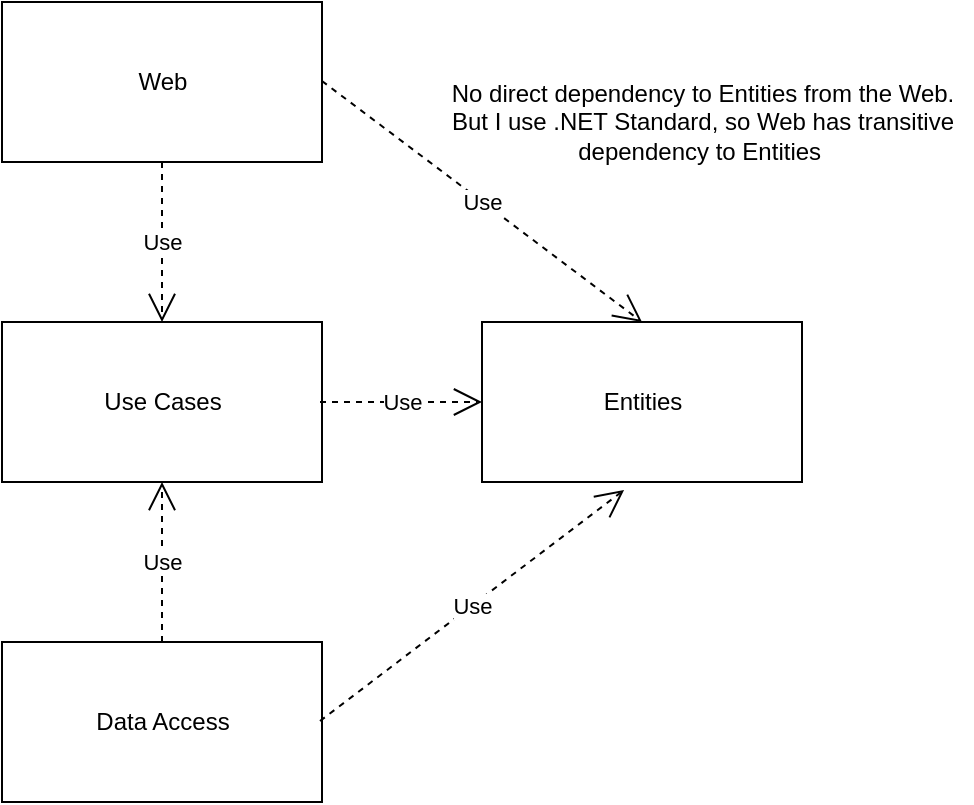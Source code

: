 <mxfile version="13.8.0" type="device"><diagram id="_xklGc8bO1zuv4Z3qbJm" name="Page-1"><mxGraphModel dx="1102" dy="557" grid="1" gridSize="10" guides="1" tooltips="1" connect="1" arrows="1" fold="1" page="1" pageScale="1" pageWidth="827" pageHeight="1169" math="0" shadow="0"><root><mxCell id="0"/><mxCell id="1" parent="0"/><mxCell id="y2Xs5skklmG0iSiq3tvn-1" value="Web" style="html=1;" parent="1" vertex="1"><mxGeometry x="200" y="40" width="160" height="80" as="geometry"/></mxCell><mxCell id="y2Xs5skklmG0iSiq3tvn-2" value="Use Cases" style="html=1;" parent="1" vertex="1"><mxGeometry x="200" y="200" width="160" height="80" as="geometry"/></mxCell><mxCell id="y2Xs5skklmG0iSiq3tvn-3" value="Data Access" style="html=1;" parent="1" vertex="1"><mxGeometry x="200" y="360" width="160" height="80" as="geometry"/></mxCell><mxCell id="y2Xs5skklmG0iSiq3tvn-4" value="Entities" style="html=1;" parent="1" vertex="1"><mxGeometry x="440" y="200" width="160" height="80" as="geometry"/></mxCell><mxCell id="y2Xs5skklmG0iSiq3tvn-5" value="Use" style="endArrow=open;endSize=12;dashed=1;html=1;exitX=0.5;exitY=1;exitDx=0;exitDy=0;entryX=0.5;entryY=0;entryDx=0;entryDy=0;" parent="1" source="y2Xs5skklmG0iSiq3tvn-1" target="y2Xs5skklmG0iSiq3tvn-2" edge="1"><mxGeometry width="160" relative="1" as="geometry"><mxPoint x="430" y="80" as="sourcePoint"/><mxPoint x="590" y="80" as="targetPoint"/></mxGeometry></mxCell><mxCell id="y2Xs5skklmG0iSiq3tvn-6" value="Use" style="endArrow=open;endSize=12;dashed=1;html=1;exitX=0.5;exitY=0;exitDx=0;exitDy=0;entryX=0.5;entryY=1;entryDx=0;entryDy=0;" parent="1" edge="1" target="y2Xs5skklmG0iSiq3tvn-2" source="y2Xs5skklmG0iSiq3tvn-3"><mxGeometry width="160" relative="1" as="geometry"><mxPoint x="100" y="290" as="sourcePoint"/><mxPoint x="100" y="370" as="targetPoint"/></mxGeometry></mxCell><mxCell id="y2Xs5skklmG0iSiq3tvn-7" value="Use" style="endArrow=open;endSize=12;dashed=1;html=1;exitX=0.5;exitY=1;exitDx=0;exitDy=0;entryX=0;entryY=0.5;entryDx=0;entryDy=0;" parent="1" target="y2Xs5skklmG0iSiq3tvn-4" edge="1"><mxGeometry width="160" relative="1" as="geometry"><mxPoint x="359" y="240" as="sourcePoint"/><mxPoint x="359" y="320" as="targetPoint"/></mxGeometry></mxCell><mxCell id="y2Xs5skklmG0iSiq3tvn-8" value="Use" style="endArrow=open;endSize=12;dashed=1;html=1;exitX=0.5;exitY=1;exitDx=0;exitDy=0;entryX=0.444;entryY=1.05;entryDx=0;entryDy=0;entryPerimeter=0;" parent="1" target="y2Xs5skklmG0iSiq3tvn-4" edge="1"><mxGeometry width="160" relative="1" as="geometry"><mxPoint x="359" y="399.5" as="sourcePoint"/><mxPoint x="440" y="399.5" as="targetPoint"/></mxGeometry></mxCell><mxCell id="y2Xs5skklmG0iSiq3tvn-13" value="Use" style="endArrow=open;endSize=12;dashed=1;html=1;entryX=0.5;entryY=0;entryDx=0;entryDy=0;" parent="1" target="y2Xs5skklmG0iSiq3tvn-4" edge="1"><mxGeometry width="160" relative="1" as="geometry"><mxPoint x="360" y="79.5" as="sourcePoint"/><mxPoint x="520" y="79.5" as="targetPoint"/></mxGeometry></mxCell><mxCell id="y2Xs5skklmG0iSiq3tvn-14" value="No direct dependency to Entities from the Web.&lt;br&gt;But I use .NET Standard, so Web has transitive&lt;br&gt;dependency to Entities&amp;nbsp;&lt;br&gt;" style="text;html=1;align=center;verticalAlign=middle;resizable=0;points=[];autosize=1;" parent="1" vertex="1"><mxGeometry x="415" y="75" width="270" height="50" as="geometry"/></mxCell></root></mxGraphModel></diagram></mxfile>
